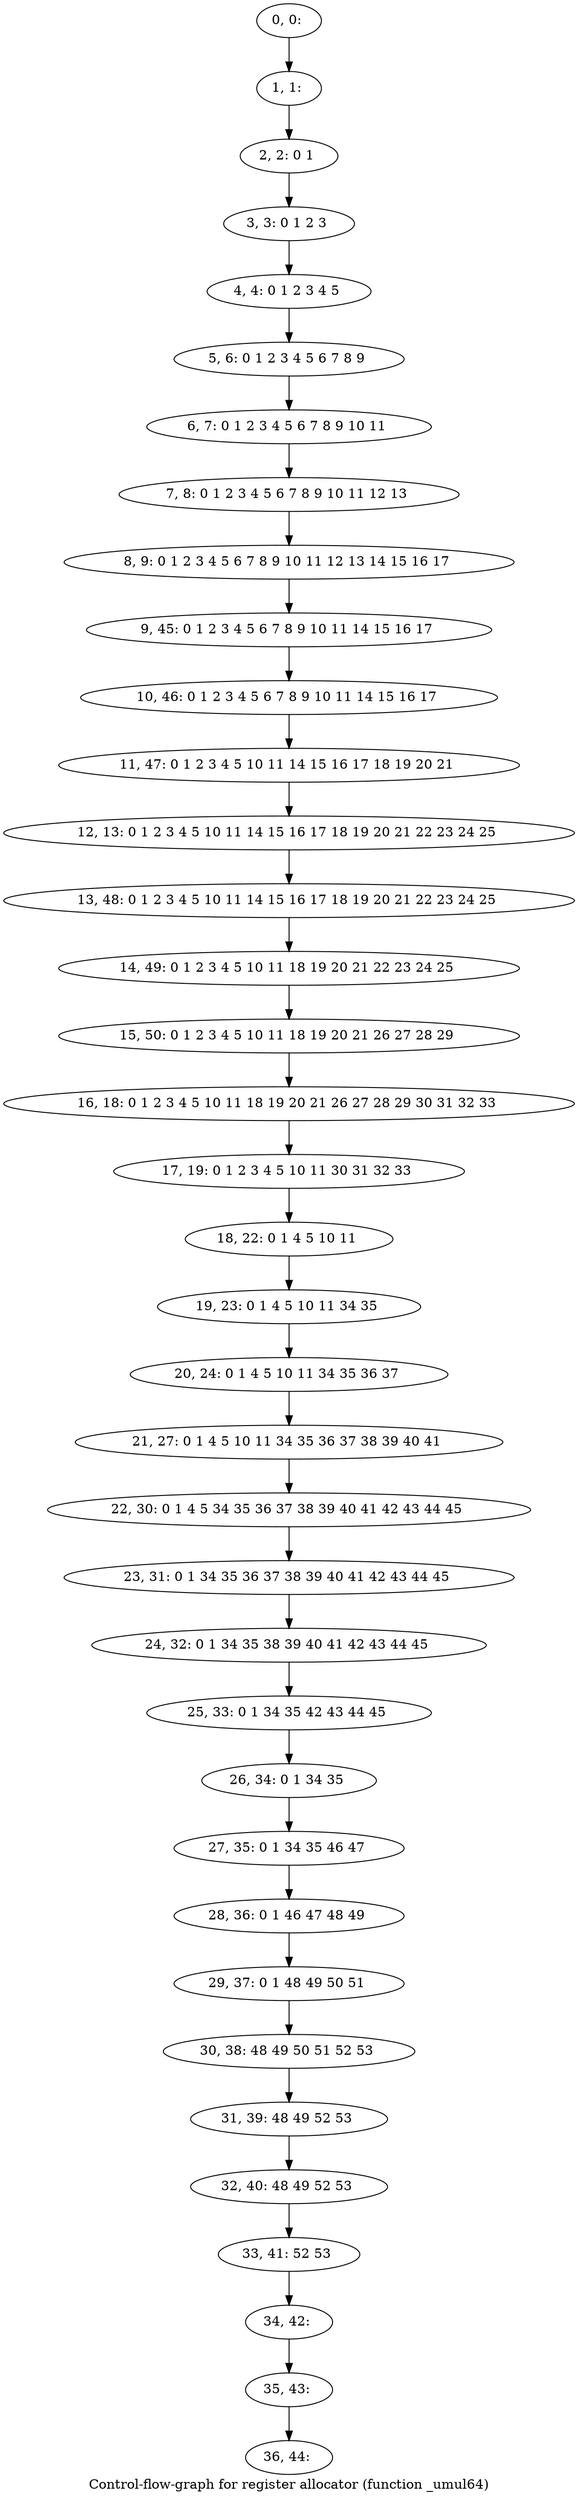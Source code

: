 digraph G {
graph [label="Control-flow-graph for register allocator (function _umul64)"]
0[label="0, 0: "];
1[label="1, 1: "];
2[label="2, 2: 0 1 "];
3[label="3, 3: 0 1 2 3 "];
4[label="4, 4: 0 1 2 3 4 5 "];
5[label="5, 6: 0 1 2 3 4 5 6 7 8 9 "];
6[label="6, 7: 0 1 2 3 4 5 6 7 8 9 10 11 "];
7[label="7, 8: 0 1 2 3 4 5 6 7 8 9 10 11 12 13 "];
8[label="8, 9: 0 1 2 3 4 5 6 7 8 9 10 11 12 13 14 15 16 17 "];
9[label="9, 45: 0 1 2 3 4 5 6 7 8 9 10 11 14 15 16 17 "];
10[label="10, 46: 0 1 2 3 4 5 6 7 8 9 10 11 14 15 16 17 "];
11[label="11, 47: 0 1 2 3 4 5 10 11 14 15 16 17 18 19 20 21 "];
12[label="12, 13: 0 1 2 3 4 5 10 11 14 15 16 17 18 19 20 21 22 23 24 25 "];
13[label="13, 48: 0 1 2 3 4 5 10 11 14 15 16 17 18 19 20 21 22 23 24 25 "];
14[label="14, 49: 0 1 2 3 4 5 10 11 18 19 20 21 22 23 24 25 "];
15[label="15, 50: 0 1 2 3 4 5 10 11 18 19 20 21 26 27 28 29 "];
16[label="16, 18: 0 1 2 3 4 5 10 11 18 19 20 21 26 27 28 29 30 31 32 33 "];
17[label="17, 19: 0 1 2 3 4 5 10 11 30 31 32 33 "];
18[label="18, 22: 0 1 4 5 10 11 "];
19[label="19, 23: 0 1 4 5 10 11 34 35 "];
20[label="20, 24: 0 1 4 5 10 11 34 35 36 37 "];
21[label="21, 27: 0 1 4 5 10 11 34 35 36 37 38 39 40 41 "];
22[label="22, 30: 0 1 4 5 34 35 36 37 38 39 40 41 42 43 44 45 "];
23[label="23, 31: 0 1 34 35 36 37 38 39 40 41 42 43 44 45 "];
24[label="24, 32: 0 1 34 35 38 39 40 41 42 43 44 45 "];
25[label="25, 33: 0 1 34 35 42 43 44 45 "];
26[label="26, 34: 0 1 34 35 "];
27[label="27, 35: 0 1 34 35 46 47 "];
28[label="28, 36: 0 1 46 47 48 49 "];
29[label="29, 37: 0 1 48 49 50 51 "];
30[label="30, 38: 48 49 50 51 52 53 "];
31[label="31, 39: 48 49 52 53 "];
32[label="32, 40: 48 49 52 53 "];
33[label="33, 41: 52 53 "];
34[label="34, 42: "];
35[label="35, 43: "];
36[label="36, 44: "];
0->1 ;
1->2 ;
2->3 ;
3->4 ;
4->5 ;
5->6 ;
6->7 ;
7->8 ;
8->9 ;
9->10 ;
10->11 ;
11->12 ;
12->13 ;
13->14 ;
14->15 ;
15->16 ;
16->17 ;
17->18 ;
18->19 ;
19->20 ;
20->21 ;
21->22 ;
22->23 ;
23->24 ;
24->25 ;
25->26 ;
26->27 ;
27->28 ;
28->29 ;
29->30 ;
30->31 ;
31->32 ;
32->33 ;
33->34 ;
34->35 ;
35->36 ;
}
